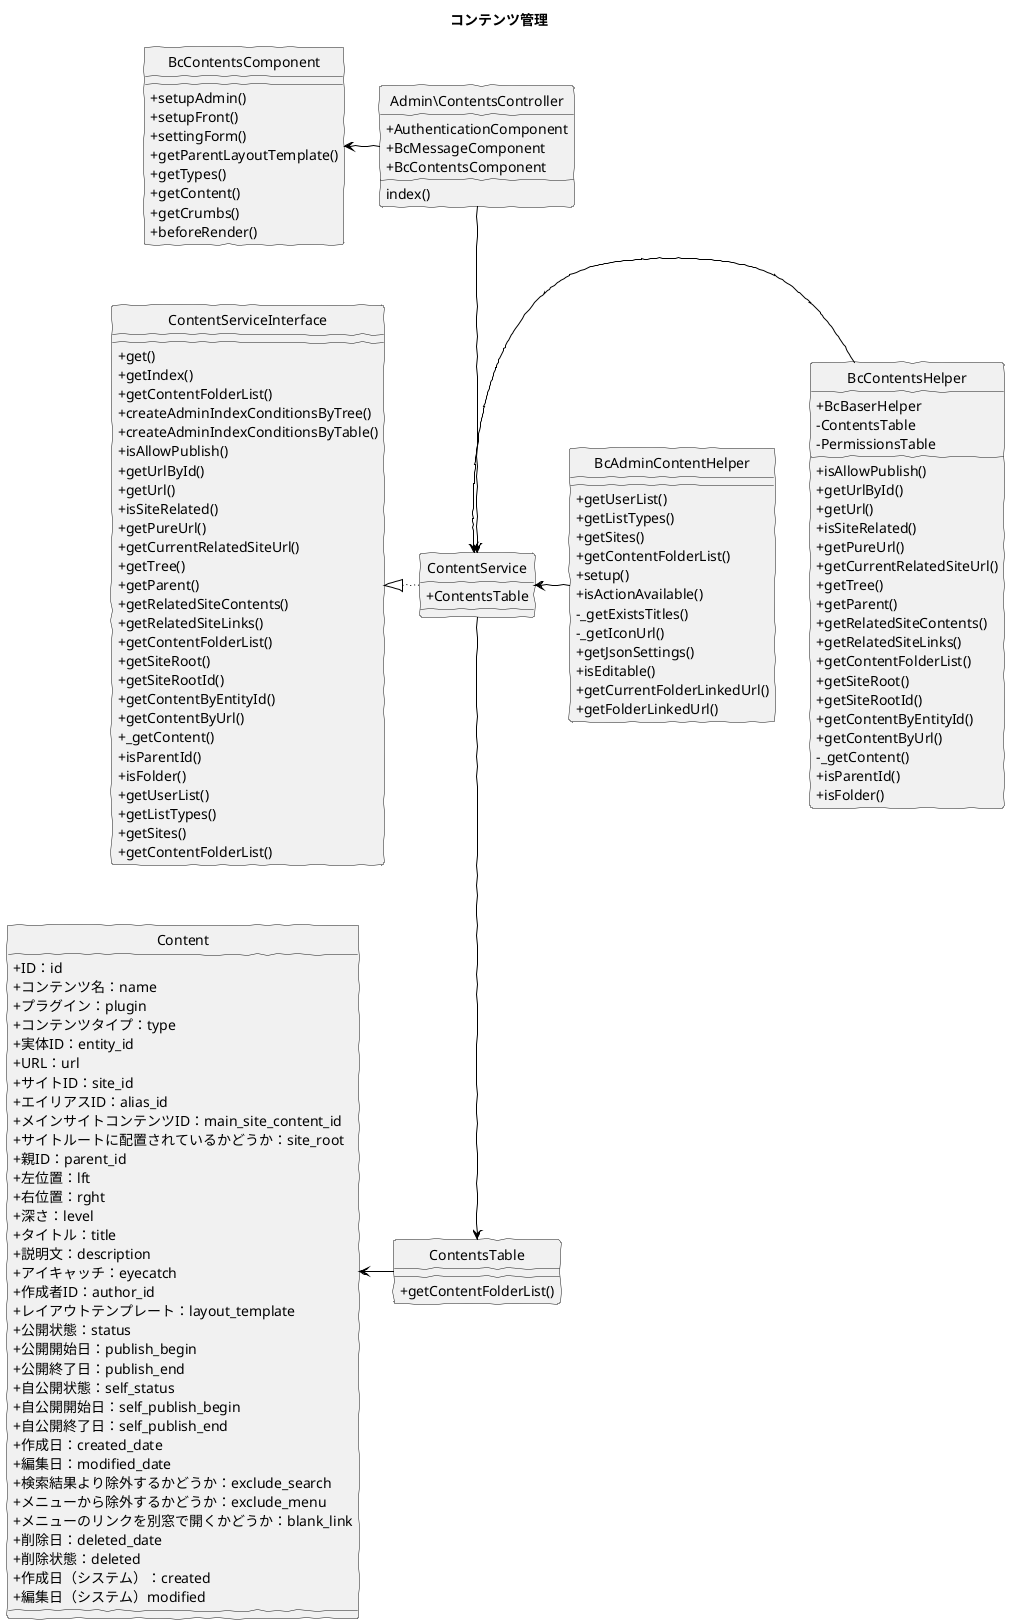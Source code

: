 @startuml
skinparam handwritten true
hide circle
skinparam classAttributeIconSize 0

title コンテンツ管理

class Admin\ContentsController {
  + AuthenticationComponent
  + BcMessageComponent
  + BcContentsComponent
  index()
}

class BcContentsComponent {
  + setupAdmin()
  + setupFront()
  + settingForm()
  + getParentLayoutTemplate()
  + getTypes()
  + getContent()
  + getCrumbs()
  + beforeRender()
}

class BcAdminContentHelper {
  + getUserList()
  + getListTypes()
  + getSites()
  + getContentFolderList()
  + setup()
  + isActionAvailable()
  - _getExistsTitles()
  - _getIconUrl()
  + getJsonSettings()
  + isEditable()
  + getCurrentFolderLinkedUrl()
  + getFolderLinkedUrl()
}

class BcContentsHelper {
  + BcBaserHelper
  - ContentsTable
  - PermissionsTable
  + isAllowPublish()
  + getUrlById()
  + getUrl()
  + isSiteRelated()
  + getPureUrl()
  + getCurrentRelatedSiteUrl()
  + getTree()
  + getParent()
  + getRelatedSiteContents()
  + getRelatedSiteLinks()
  + getContentFolderList()
  + getSiteRoot()
  + getSiteRootId()
  + getContentByEntityId()
  + getContentByUrl()
  - _getContent()
  + isParentId()
  + isFolder()
}

class ContentService {
  + ContentsTable
}

class ContentsTable {
  + getContentFolderList()
}

class Content {
  + ID：id
  + コンテンツ名：name
  + プラグイン：plugin
  + コンテンツタイプ：type
  + 実体ID：entity_id
  + URL：url
  + サイトID：site_id
  + エイリアスID：alias_id
  + メインサイトコンテンツID：main_site_content_id
	+ サイトルートに配置されているかどうか：site_root
  + 親ID：parent_id
  + 左位置：lft
  + 右位置：rght
  + 深さ：level
  + タイトル：title
  + 説明文：description
  + アイキャッチ：eyecatch
  + 作成者ID：author_id
  + レイアウトテンプレート：layout_template
  + 公開状態：status
  + 公開開始日：publish_begin
  + 公開終了日：publish_end
  + 自公開状態：self_status
  + 自公開開始日：self_publish_begin
  + 自公開終了日：self_publish_end
  + 作成日：created_date
  + 編集日：modified_date
  + 検索結果より除外するかどうか：exclude_search
  + メニューから除外するかどうか：exclude_menu
  + メニューのリンクを別窓で開くかどうか：blank_link
  + 削除日：deleted_date
  + 削除状態：deleted
  + 作成日（システム）：created
  + 編集日（システム）modified
}

class ContentServiceInterface {
  + get()
  + getIndex()
  + getContentFolderList()
  + createAdminIndexConditionsByTree()
  + createAdminIndexConditionsByTable()
  + isAllowPublish()
  + getUrlById()
  + getUrl()
  + isSiteRelated()
  + getPureUrl()
  + getCurrentRelatedSiteUrl()
  + getTree()
  + getParent()
  + getRelatedSiteContents()
  + getRelatedSiteLinks()
  + getContentFolderList()
  + getSiteRoot()
  + getSiteRootId()
  + getContentByEntityId()
  + getContentByUrl()
  + _getContent()
  + isParentId()
  + isFolder()
  + getUserList()
  + getListTypes()
  + getSites()
  + getContentFolderList()
}

Admin\ContentsController -left[#Black]-> BcContentsComponent
Admin\ContentsController -down[#Black]-> ContentService

BcContentsHelper -left[#Black]-> ContentService
BcAdminContentHelper -left[#Black]-> ContentService

ContentService -left[dotted,#Black]-|> ContentServiceInterface
ContentService -down[#Black]-> ContentsTable
ContentsTable -left[#Black]-> Content

@enduml

